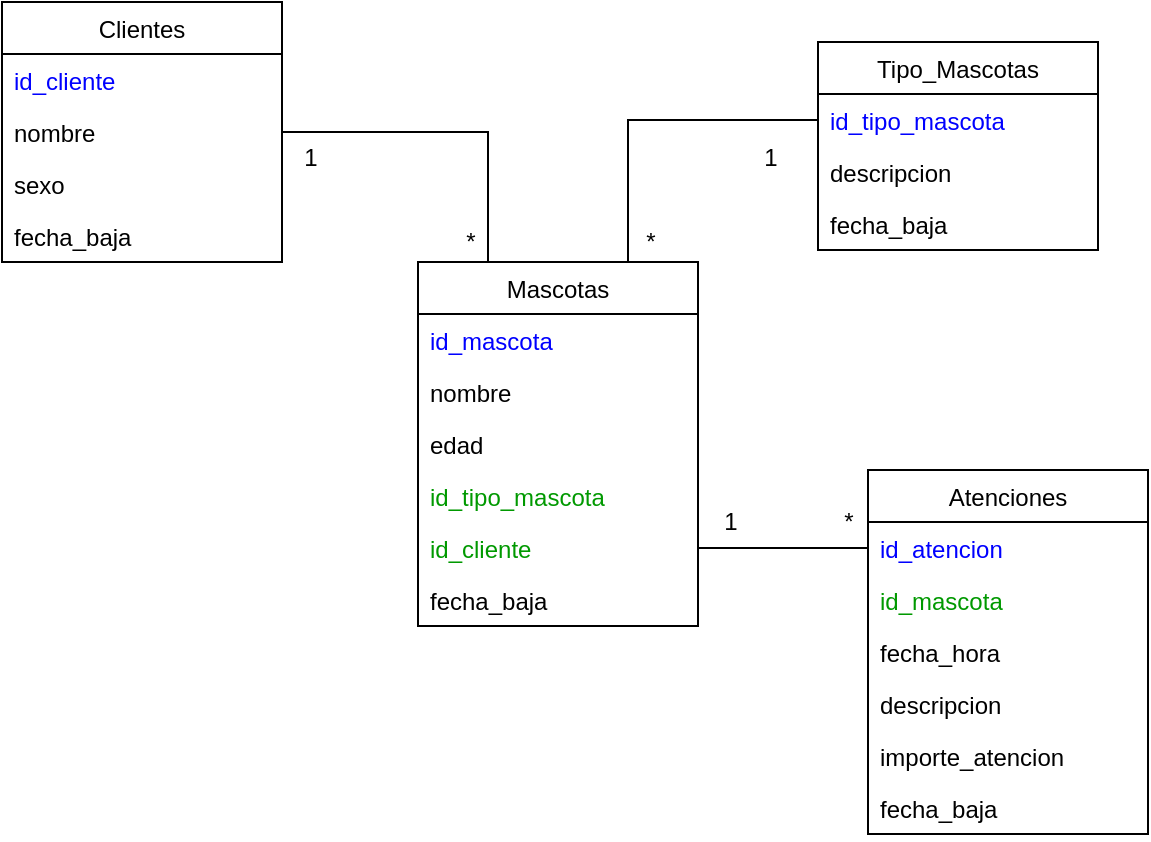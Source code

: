 <mxfile version="15.5.9" type="device"><diagram id="CTEdFq6EWlvq_yiXast2" name="Page-1"><mxGraphModel dx="1422" dy="762" grid="1" gridSize="10" guides="1" tooltips="1" connect="1" arrows="1" fold="1" page="1" pageScale="1" pageWidth="827" pageHeight="1169" math="0" shadow="0"><root><mxCell id="0"/><mxCell id="1" parent="0"/><mxCell id="28RT9pekjXWo32G0n44s-1" value="Clientes" style="swimlane;fontStyle=0;childLayout=stackLayout;horizontal=1;startSize=26;fillColor=none;horizontalStack=0;resizeParent=1;resizeParentMax=0;resizeLast=0;collapsible=1;marginBottom=0;" parent="1" vertex="1"><mxGeometry x="130" y="180" width="140" height="130" as="geometry"/></mxCell><mxCell id="28RT9pekjXWo32G0n44s-2" value="id_cliente" style="text;strokeColor=none;fillColor=none;align=left;verticalAlign=top;spacingLeft=4;spacingRight=4;overflow=hidden;rotatable=0;points=[[0,0.5],[1,0.5]];portConstraint=eastwest;fontColor=#0000FF;" parent="28RT9pekjXWo32G0n44s-1" vertex="1"><mxGeometry y="26" width="140" height="26" as="geometry"/></mxCell><mxCell id="28RT9pekjXWo32G0n44s-3" value="nombre" style="text;strokeColor=none;fillColor=none;align=left;verticalAlign=top;spacingLeft=4;spacingRight=4;overflow=hidden;rotatable=0;points=[[0,0.5],[1,0.5]];portConstraint=eastwest;" parent="28RT9pekjXWo32G0n44s-1" vertex="1"><mxGeometry y="52" width="140" height="26" as="geometry"/></mxCell><mxCell id="MGuohHHvmQ7pARlvUvc1-1" value="sexo" style="text;strokeColor=none;fillColor=none;align=left;verticalAlign=top;spacingLeft=4;spacingRight=4;overflow=hidden;rotatable=0;points=[[0,0.5],[1,0.5]];portConstraint=eastwest;" vertex="1" parent="28RT9pekjXWo32G0n44s-1"><mxGeometry y="78" width="140" height="26" as="geometry"/></mxCell><mxCell id="MGuohHHvmQ7pARlvUvc1-3" value="fecha_baja" style="text;strokeColor=none;fillColor=none;align=left;verticalAlign=top;spacingLeft=4;spacingRight=4;overflow=hidden;rotatable=0;points=[[0,0.5],[1,0.5]];portConstraint=eastwest;" vertex="1" parent="28RT9pekjXWo32G0n44s-1"><mxGeometry y="104" width="140" height="26" as="geometry"/></mxCell><mxCell id="28RT9pekjXWo32G0n44s-7" style="edgeStyle=orthogonalEdgeStyle;rounded=0;orthogonalLoop=1;jettySize=auto;html=1;exitX=0.75;exitY=0;exitDx=0;exitDy=0;entryX=0;entryY=0.5;entryDx=0;entryDy=0;endArrow=none;endFill=0;" parent="1" source="28RT9pekjXWo32G0n44s-8" target="28RT9pekjXWo32G0n44s-22" edge="1"><mxGeometry relative="1" as="geometry"/></mxCell><mxCell id="28RT9pekjXWo32G0n44s-8" value="Mascotas" style="swimlane;fontStyle=0;childLayout=stackLayout;horizontal=1;startSize=26;fillColor=none;horizontalStack=0;resizeParent=1;resizeParentMax=0;resizeLast=0;collapsible=1;marginBottom=0;" parent="1" vertex="1"><mxGeometry x="338" y="310" width="140" height="182" as="geometry"/></mxCell><mxCell id="28RT9pekjXWo32G0n44s-9" value="id_mascota" style="text;strokeColor=none;fillColor=none;align=left;verticalAlign=top;spacingLeft=4;spacingRight=4;overflow=hidden;rotatable=0;points=[[0,0.5],[1,0.5]];portConstraint=eastwest;fontColor=#0000FF;" parent="28RT9pekjXWo32G0n44s-8" vertex="1"><mxGeometry y="26" width="140" height="26" as="geometry"/></mxCell><mxCell id="28RT9pekjXWo32G0n44s-10" value="nombre" style="text;strokeColor=none;fillColor=none;align=left;verticalAlign=top;spacingLeft=4;spacingRight=4;overflow=hidden;rotatable=0;points=[[0,0.5],[1,0.5]];portConstraint=eastwest;" parent="28RT9pekjXWo32G0n44s-8" vertex="1"><mxGeometry y="52" width="140" height="26" as="geometry"/></mxCell><mxCell id="28RT9pekjXWo32G0n44s-11" value="edad" style="text;strokeColor=none;fillColor=none;align=left;verticalAlign=top;spacingLeft=4;spacingRight=4;overflow=hidden;rotatable=0;points=[[0,0.5],[1,0.5]];portConstraint=eastwest;" parent="28RT9pekjXWo32G0n44s-8" vertex="1"><mxGeometry y="78" width="140" height="26" as="geometry"/></mxCell><mxCell id="28RT9pekjXWo32G0n44s-12" value="id_tipo_mascota" style="text;strokeColor=none;fillColor=none;align=left;verticalAlign=top;spacingLeft=4;spacingRight=4;overflow=hidden;rotatable=0;points=[[0,0.5],[1,0.5]];portConstraint=eastwest;fontColor=#009900;" parent="28RT9pekjXWo32G0n44s-8" vertex="1"><mxGeometry y="104" width="140" height="26" as="geometry"/></mxCell><mxCell id="28RT9pekjXWo32G0n44s-13" value="id_cliente" style="text;strokeColor=none;fillColor=none;align=left;verticalAlign=top;spacingLeft=4;spacingRight=4;overflow=hidden;rotatable=0;points=[[0,0.5],[1,0.5]];portConstraint=eastwest;fontColor=#009900;" parent="28RT9pekjXWo32G0n44s-8" vertex="1"><mxGeometry y="130" width="140" height="26" as="geometry"/></mxCell><mxCell id="MGuohHHvmQ7pARlvUvc1-2" value="fecha_baja" style="text;strokeColor=none;fillColor=none;align=left;verticalAlign=top;spacingLeft=4;spacingRight=4;overflow=hidden;rotatable=0;points=[[0,0.5],[1,0.5]];portConstraint=eastwest;fontColor=#000000;" vertex="1" parent="28RT9pekjXWo32G0n44s-8"><mxGeometry y="156" width="140" height="26" as="geometry"/></mxCell><mxCell id="28RT9pekjXWo32G0n44s-14" value="Atenciones" style="swimlane;fontStyle=0;childLayout=stackLayout;horizontal=1;startSize=26;fillColor=none;horizontalStack=0;resizeParent=1;resizeParentMax=0;resizeLast=0;collapsible=1;marginBottom=0;" parent="1" vertex="1"><mxGeometry x="563" y="414" width="140" height="182" as="geometry"/></mxCell><mxCell id="28RT9pekjXWo32G0n44s-15" value="id_atencion" style="text;strokeColor=none;fillColor=none;align=left;verticalAlign=top;spacingLeft=4;spacingRight=4;overflow=hidden;rotatable=0;points=[[0,0.5],[1,0.5]];portConstraint=eastwest;fontColor=#0000FF;" parent="28RT9pekjXWo32G0n44s-14" vertex="1"><mxGeometry y="26" width="140" height="26" as="geometry"/></mxCell><mxCell id="28RT9pekjXWo32G0n44s-16" value="id_mascota" style="text;strokeColor=none;fillColor=none;align=left;verticalAlign=top;spacingLeft=4;spacingRight=4;overflow=hidden;rotatable=0;points=[[0,0.5],[1,0.5]];portConstraint=eastwest;fontColor=#009900;" parent="28RT9pekjXWo32G0n44s-14" vertex="1"><mxGeometry y="52" width="140" height="26" as="geometry"/></mxCell><mxCell id="28RT9pekjXWo32G0n44s-17" value="fecha_hora" style="text;strokeColor=none;fillColor=none;align=left;verticalAlign=top;spacingLeft=4;spacingRight=4;overflow=hidden;rotatable=0;points=[[0,0.5],[1,0.5]];portConstraint=eastwest;" parent="28RT9pekjXWo32G0n44s-14" vertex="1"><mxGeometry y="78" width="140" height="26" as="geometry"/></mxCell><mxCell id="28RT9pekjXWo32G0n44s-18" value="descripcion" style="text;strokeColor=none;fillColor=none;align=left;verticalAlign=top;spacingLeft=4;spacingRight=4;overflow=hidden;rotatable=0;points=[[0,0.5],[1,0.5]];portConstraint=eastwest;" parent="28RT9pekjXWo32G0n44s-14" vertex="1"><mxGeometry y="104" width="140" height="26" as="geometry"/></mxCell><mxCell id="28RT9pekjXWo32G0n44s-19" value="importe_atencion" style="text;strokeColor=none;fillColor=none;align=left;verticalAlign=top;spacingLeft=4;spacingRight=4;overflow=hidden;rotatable=0;points=[[0,0.5],[1,0.5]];portConstraint=eastwest;" parent="28RT9pekjXWo32G0n44s-14" vertex="1"><mxGeometry y="130" width="140" height="26" as="geometry"/></mxCell><mxCell id="MGuohHHvmQ7pARlvUvc1-4" value="fecha_baja" style="text;strokeColor=none;fillColor=none;align=left;verticalAlign=top;spacingLeft=4;spacingRight=4;overflow=hidden;rotatable=0;points=[[0,0.5],[1,0.5]];portConstraint=eastwest;" vertex="1" parent="28RT9pekjXWo32G0n44s-14"><mxGeometry y="156" width="140" height="26" as="geometry"/></mxCell><mxCell id="28RT9pekjXWo32G0n44s-21" value="Tipo_Mascotas" style="swimlane;fontStyle=0;childLayout=stackLayout;horizontal=1;startSize=26;fillColor=none;horizontalStack=0;resizeParent=1;resizeParentMax=0;resizeLast=0;collapsible=1;marginBottom=0;" parent="1" vertex="1"><mxGeometry x="538" y="200" width="140" height="104" as="geometry"/></mxCell><mxCell id="28RT9pekjXWo32G0n44s-22" value="id_tipo_mascota" style="text;strokeColor=none;fillColor=none;align=left;verticalAlign=top;spacingLeft=4;spacingRight=4;overflow=hidden;rotatable=0;points=[[0,0.5],[1,0.5]];portConstraint=eastwest;fontColor=#0000FF;" parent="28RT9pekjXWo32G0n44s-21" vertex="1"><mxGeometry y="26" width="140" height="26" as="geometry"/></mxCell><mxCell id="28RT9pekjXWo32G0n44s-23" value="descripcion" style="text;strokeColor=none;fillColor=none;align=left;verticalAlign=top;spacingLeft=4;spacingRight=4;overflow=hidden;rotatable=0;points=[[0,0.5],[1,0.5]];portConstraint=eastwest;" parent="28RT9pekjXWo32G0n44s-21" vertex="1"><mxGeometry y="52" width="140" height="26" as="geometry"/></mxCell><mxCell id="0dFnZExq9IjbST6g8N74-1" value="fecha_baja" style="text;strokeColor=none;fillColor=none;align=left;verticalAlign=top;spacingLeft=4;spacingRight=4;overflow=hidden;rotatable=0;points=[[0,0.5],[1,0.5]];portConstraint=eastwest;" parent="28RT9pekjXWo32G0n44s-21" vertex="1"><mxGeometry y="78" width="140" height="26" as="geometry"/></mxCell><mxCell id="28RT9pekjXWo32G0n44s-24" style="edgeStyle=orthogonalEdgeStyle;rounded=0;orthogonalLoop=1;jettySize=auto;html=1;exitX=1;exitY=0.5;exitDx=0;exitDy=0;entryX=0.25;entryY=0;entryDx=0;entryDy=0;endArrow=none;endFill=0;" parent="1" source="28RT9pekjXWo32G0n44s-3" target="28RT9pekjXWo32G0n44s-8" edge="1"><mxGeometry relative="1" as="geometry"/></mxCell><mxCell id="28RT9pekjXWo32G0n44s-25" style="edgeStyle=orthogonalEdgeStyle;rounded=0;orthogonalLoop=1;jettySize=auto;html=1;exitX=1;exitY=0.5;exitDx=0;exitDy=0;entryX=0;entryY=0.5;entryDx=0;entryDy=0;endArrow=none;endFill=0;" parent="1" source="28RT9pekjXWo32G0n44s-13" target="28RT9pekjXWo32G0n44s-15" edge="1"><mxGeometry relative="1" as="geometry"/></mxCell><mxCell id="28RT9pekjXWo32G0n44s-26" value="1" style="text;html=1;resizable=0;autosize=1;align=center;verticalAlign=middle;points=[];fillColor=none;strokeColor=none;rounded=0;" parent="1" vertex="1"><mxGeometry x="274" y="248" width="20" height="20" as="geometry"/></mxCell><mxCell id="28RT9pekjXWo32G0n44s-27" value="1" style="text;html=1;resizable=0;autosize=1;align=center;verticalAlign=middle;points=[];fillColor=none;strokeColor=none;rounded=0;" parent="1" vertex="1"><mxGeometry x="504" y="248" width="20" height="20" as="geometry"/></mxCell><mxCell id="28RT9pekjXWo32G0n44s-28" value="1" style="text;html=1;resizable=0;autosize=1;align=center;verticalAlign=middle;points=[];fillColor=none;strokeColor=none;rounded=0;" parent="1" vertex="1"><mxGeometry x="484" y="430" width="20" height="20" as="geometry"/></mxCell><mxCell id="28RT9pekjXWo32G0n44s-29" value="*" style="text;html=1;resizable=0;autosize=1;align=center;verticalAlign=middle;points=[];fillColor=none;strokeColor=none;rounded=0;" parent="1" vertex="1"><mxGeometry x="543" y="430" width="20" height="20" as="geometry"/></mxCell><mxCell id="28RT9pekjXWo32G0n44s-30" value="*" style="text;html=1;resizable=0;autosize=1;align=center;verticalAlign=middle;points=[];fillColor=none;strokeColor=none;rounded=0;" parent="1" vertex="1"><mxGeometry x="444" y="290" width="20" height="20" as="geometry"/></mxCell><mxCell id="28RT9pekjXWo32G0n44s-31" value="*" style="text;html=1;resizable=0;autosize=1;align=center;verticalAlign=middle;points=[];fillColor=none;strokeColor=none;rounded=0;" parent="1" vertex="1"><mxGeometry x="354" y="290" width="20" height="20" as="geometry"/></mxCell></root></mxGraphModel></diagram></mxfile>